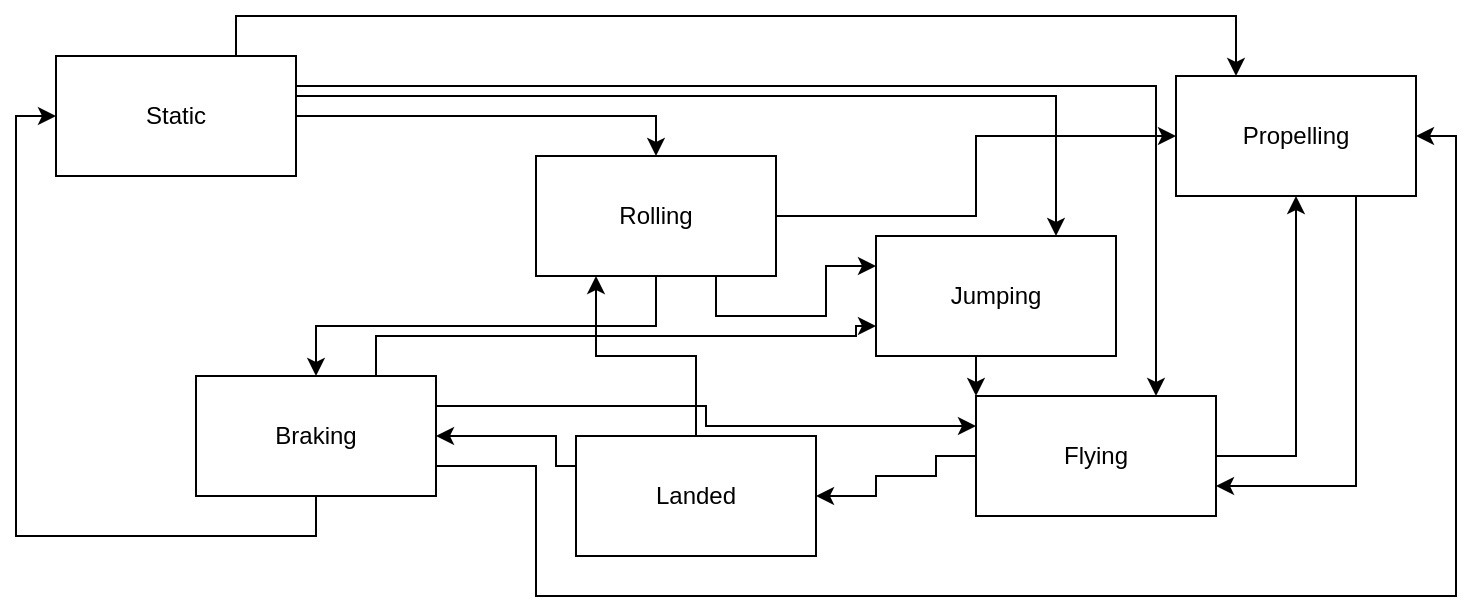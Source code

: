<mxfile version="20.0.4" type="device"><diagram id="LV_iBinVNVrQGoEIqG-r" name="Page-1"><mxGraphModel dx="2272" dy="762" grid="1" gridSize="10" guides="1" tooltips="1" connect="1" arrows="1" fold="1" page="1" pageScale="1" pageWidth="850" pageHeight="1100" math="0" shadow="0"><root><mxCell id="0"/><mxCell id="1" parent="0"/><mxCell id="Hoo-VynUplDWf6A8gcvn-7" style="edgeStyle=orthogonalEdgeStyle;rounded=0;orthogonalLoop=1;jettySize=auto;html=1;exitX=0.5;exitY=1;exitDx=0;exitDy=0;entryX=0.5;entryY=0;entryDx=0;entryDy=0;" edge="1" parent="1" source="Hoo-VynUplDWf6A8gcvn-1" target="Hoo-VynUplDWf6A8gcvn-3"><mxGeometry relative="1" as="geometry"/></mxCell><mxCell id="Hoo-VynUplDWf6A8gcvn-9" style="edgeStyle=orthogonalEdgeStyle;rounded=0;orthogonalLoop=1;jettySize=auto;html=1;exitX=1;exitY=0.5;exitDx=0;exitDy=0;entryX=0;entryY=0.5;entryDx=0;entryDy=0;" edge="1" parent="1" source="Hoo-VynUplDWf6A8gcvn-1" target="Hoo-VynUplDWf6A8gcvn-2"><mxGeometry relative="1" as="geometry"/></mxCell><mxCell id="Hoo-VynUplDWf6A8gcvn-26" style="edgeStyle=orthogonalEdgeStyle;rounded=0;orthogonalLoop=1;jettySize=auto;html=1;exitX=0.75;exitY=1;exitDx=0;exitDy=0;entryX=0;entryY=0.25;entryDx=0;entryDy=0;" edge="1" parent="1" source="Hoo-VynUplDWf6A8gcvn-1" target="Hoo-VynUplDWf6A8gcvn-25"><mxGeometry relative="1" as="geometry"/></mxCell><mxCell id="Hoo-VynUplDWf6A8gcvn-1" value="Rolling" style="whiteSpace=wrap;html=1;" vertex="1" parent="1"><mxGeometry x="230" y="200" width="120" height="60" as="geometry"/></mxCell><mxCell id="Hoo-VynUplDWf6A8gcvn-14" style="edgeStyle=orthogonalEdgeStyle;rounded=0;orthogonalLoop=1;jettySize=auto;html=1;exitX=0.75;exitY=1;exitDx=0;exitDy=0;entryX=1;entryY=0.75;entryDx=0;entryDy=0;" edge="1" parent="1" source="Hoo-VynUplDWf6A8gcvn-2" target="Hoo-VynUplDWf6A8gcvn-4"><mxGeometry relative="1" as="geometry"/></mxCell><mxCell id="Hoo-VynUplDWf6A8gcvn-2" value="Propelling" style="whiteSpace=wrap;html=1;" vertex="1" parent="1"><mxGeometry x="550" y="160" width="120" height="60" as="geometry"/></mxCell><mxCell id="Hoo-VynUplDWf6A8gcvn-11" style="edgeStyle=orthogonalEdgeStyle;rounded=0;orthogonalLoop=1;jettySize=auto;html=1;exitX=0.5;exitY=1;exitDx=0;exitDy=0;entryX=0;entryY=0.5;entryDx=0;entryDy=0;" edge="1" parent="1" source="Hoo-VynUplDWf6A8gcvn-3" target="Hoo-VynUplDWf6A8gcvn-5"><mxGeometry relative="1" as="geometry"/></mxCell><mxCell id="Hoo-VynUplDWf6A8gcvn-15" style="edgeStyle=orthogonalEdgeStyle;rounded=0;orthogonalLoop=1;jettySize=auto;html=1;exitX=1;exitY=0.25;exitDx=0;exitDy=0;entryX=0;entryY=0.25;entryDx=0;entryDy=0;" edge="1" parent="1" source="Hoo-VynUplDWf6A8gcvn-3" target="Hoo-VynUplDWf6A8gcvn-4"><mxGeometry relative="1" as="geometry"/></mxCell><mxCell id="Hoo-VynUplDWf6A8gcvn-17" style="edgeStyle=orthogonalEdgeStyle;rounded=0;orthogonalLoop=1;jettySize=auto;html=1;exitX=1;exitY=0.75;exitDx=0;exitDy=0;entryX=1;entryY=0.5;entryDx=0;entryDy=0;" edge="1" parent="1" source="Hoo-VynUplDWf6A8gcvn-3" target="Hoo-VynUplDWf6A8gcvn-2"><mxGeometry relative="1" as="geometry"><Array as="points"><mxPoint x="230" y="355"/><mxPoint x="230" y="420"/><mxPoint x="690" y="420"/><mxPoint x="690" y="190"/></Array></mxGeometry></mxCell><mxCell id="Hoo-VynUplDWf6A8gcvn-27" style="edgeStyle=orthogonalEdgeStyle;rounded=0;orthogonalLoop=1;jettySize=auto;html=1;exitX=0.75;exitY=0;exitDx=0;exitDy=0;entryX=0;entryY=0.75;entryDx=0;entryDy=0;" edge="1" parent="1" source="Hoo-VynUplDWf6A8gcvn-3" target="Hoo-VynUplDWf6A8gcvn-25"><mxGeometry relative="1" as="geometry"><Array as="points"><mxPoint x="150" y="290"/><mxPoint x="390" y="290"/></Array></mxGeometry></mxCell><mxCell id="Hoo-VynUplDWf6A8gcvn-3" value="Braking" style="whiteSpace=wrap;html=1;" vertex="1" parent="1"><mxGeometry x="60" y="310" width="120" height="60" as="geometry"/></mxCell><mxCell id="Hoo-VynUplDWf6A8gcvn-10" style="edgeStyle=orthogonalEdgeStyle;rounded=0;orthogonalLoop=1;jettySize=auto;html=1;exitX=1;exitY=0.5;exitDx=0;exitDy=0;entryX=0.5;entryY=1;entryDx=0;entryDy=0;" edge="1" parent="1" source="Hoo-VynUplDWf6A8gcvn-4" target="Hoo-VynUplDWf6A8gcvn-2"><mxGeometry relative="1" as="geometry"/></mxCell><mxCell id="Hoo-VynUplDWf6A8gcvn-22" style="edgeStyle=orthogonalEdgeStyle;rounded=0;orthogonalLoop=1;jettySize=auto;html=1;exitX=0;exitY=0.5;exitDx=0;exitDy=0;entryX=1;entryY=0.5;entryDx=0;entryDy=0;" edge="1" parent="1" source="Hoo-VynUplDWf6A8gcvn-4" target="Hoo-VynUplDWf6A8gcvn-21"><mxGeometry relative="1" as="geometry"><Array as="points"><mxPoint x="430" y="360"/><mxPoint x="400" y="360"/><mxPoint x="400" y="370"/></Array></mxGeometry></mxCell><mxCell id="Hoo-VynUplDWf6A8gcvn-4" value="Flying" style="whiteSpace=wrap;html=1;" vertex="1" parent="1"><mxGeometry x="450" y="320" width="120" height="60" as="geometry"/></mxCell><mxCell id="Hoo-VynUplDWf6A8gcvn-12" style="edgeStyle=orthogonalEdgeStyle;rounded=0;orthogonalLoop=1;jettySize=auto;html=1;exitX=1;exitY=0.5;exitDx=0;exitDy=0;entryX=0.5;entryY=0;entryDx=0;entryDy=0;" edge="1" parent="1" source="Hoo-VynUplDWf6A8gcvn-5" target="Hoo-VynUplDWf6A8gcvn-1"><mxGeometry relative="1" as="geometry"/></mxCell><mxCell id="Hoo-VynUplDWf6A8gcvn-19" style="edgeStyle=orthogonalEdgeStyle;rounded=0;orthogonalLoop=1;jettySize=auto;html=1;exitX=0.75;exitY=0;exitDx=0;exitDy=0;entryX=0.25;entryY=0;entryDx=0;entryDy=0;" edge="1" parent="1" source="Hoo-VynUplDWf6A8gcvn-5" target="Hoo-VynUplDWf6A8gcvn-2"><mxGeometry relative="1" as="geometry"/></mxCell><mxCell id="Hoo-VynUplDWf6A8gcvn-20" style="edgeStyle=orthogonalEdgeStyle;rounded=0;orthogonalLoop=1;jettySize=auto;html=1;exitX=1;exitY=0.25;exitDx=0;exitDy=0;entryX=0.75;entryY=0;entryDx=0;entryDy=0;" edge="1" parent="1" source="Hoo-VynUplDWf6A8gcvn-5" target="Hoo-VynUplDWf6A8gcvn-4"><mxGeometry relative="1" as="geometry"/></mxCell><mxCell id="Hoo-VynUplDWf6A8gcvn-30" style="edgeStyle=orthogonalEdgeStyle;rounded=0;orthogonalLoop=1;jettySize=auto;html=1;exitX=1;exitY=0.75;exitDx=0;exitDy=0;entryX=0.75;entryY=0;entryDx=0;entryDy=0;" edge="1" parent="1" source="Hoo-VynUplDWf6A8gcvn-5" target="Hoo-VynUplDWf6A8gcvn-25"><mxGeometry relative="1" as="geometry"><Array as="points"><mxPoint x="110" y="170"/><mxPoint x="490" y="170"/></Array></mxGeometry></mxCell><mxCell id="Hoo-VynUplDWf6A8gcvn-5" value="Static" style="whiteSpace=wrap;html=1;" vertex="1" parent="1"><mxGeometry x="-10" y="150" width="120" height="60" as="geometry"/></mxCell><mxCell id="Hoo-VynUplDWf6A8gcvn-23" style="edgeStyle=orthogonalEdgeStyle;rounded=0;orthogonalLoop=1;jettySize=auto;html=1;exitX=0;exitY=0.25;exitDx=0;exitDy=0;entryX=1;entryY=0.5;entryDx=0;entryDy=0;" edge="1" parent="1" source="Hoo-VynUplDWf6A8gcvn-21" target="Hoo-VynUplDWf6A8gcvn-3"><mxGeometry relative="1" as="geometry"><Array as="points"><mxPoint x="240" y="355"/><mxPoint x="240" y="340"/></Array></mxGeometry></mxCell><mxCell id="Hoo-VynUplDWf6A8gcvn-24" style="edgeStyle=orthogonalEdgeStyle;rounded=0;orthogonalLoop=1;jettySize=auto;html=1;exitX=0.5;exitY=0;exitDx=0;exitDy=0;entryX=0.25;entryY=1;entryDx=0;entryDy=0;" edge="1" parent="1" source="Hoo-VynUplDWf6A8gcvn-21" target="Hoo-VynUplDWf6A8gcvn-1"><mxGeometry relative="1" as="geometry"/></mxCell><mxCell id="Hoo-VynUplDWf6A8gcvn-21" value="Landed" style="whiteSpace=wrap;html=1;" vertex="1" parent="1"><mxGeometry x="250" y="340" width="120" height="60" as="geometry"/></mxCell><mxCell id="Hoo-VynUplDWf6A8gcvn-28" style="edgeStyle=orthogonalEdgeStyle;rounded=0;orthogonalLoop=1;jettySize=auto;html=1;exitX=0.5;exitY=1;exitDx=0;exitDy=0;entryX=0;entryY=0;entryDx=0;entryDy=0;" edge="1" parent="1" source="Hoo-VynUplDWf6A8gcvn-25" target="Hoo-VynUplDWf6A8gcvn-4"><mxGeometry relative="1" as="geometry"/></mxCell><mxCell id="Hoo-VynUplDWf6A8gcvn-25" value="Jumping" style="whiteSpace=wrap;html=1;" vertex="1" parent="1"><mxGeometry x="400" y="240" width="120" height="60" as="geometry"/></mxCell></root></mxGraphModel></diagram></mxfile>